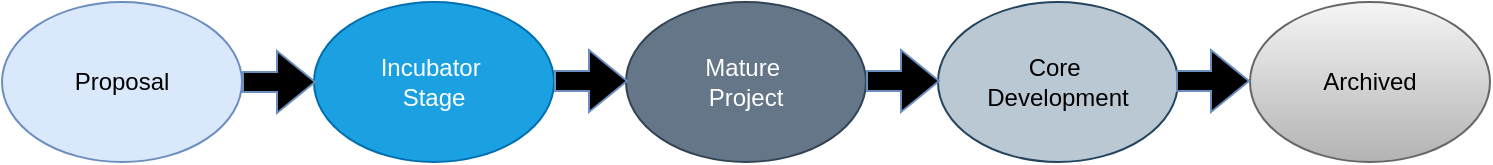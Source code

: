 <mxfile version="24.6.4" type="device">
  <diagram id="C5RBs43oDa-KdzZeNtuy" name="Page-1">
    <mxGraphModel dx="1434" dy="844" grid="0" gridSize="10" guides="1" tooltips="1" connect="1" arrows="1" fold="1" page="1" pageScale="1" pageWidth="827" pageHeight="1169" math="0" shadow="0">
      <root>
        <mxCell id="WIyWlLk6GJQsqaUBKTNV-0" />
        <mxCell id="WIyWlLk6GJQsqaUBKTNV-1" parent="WIyWlLk6GJQsqaUBKTNV-0" />
        <mxCell id="JdtZpGMuM-RNvXqqjZD5-0" value="Proposal" style="ellipse;whiteSpace=wrap;html=1;fillColor=#dae8fc;strokeColor=#6c8ebf;" vertex="1" parent="WIyWlLk6GJQsqaUBKTNV-1">
          <mxGeometry x="17" y="357" width="120" height="80" as="geometry" />
        </mxCell>
        <mxCell id="JdtZpGMuM-RNvXqqjZD5-6" value="" style="edgeStyle=orthogonalEdgeStyle;rounded=0;orthogonalLoop=1;jettySize=auto;html=1;" edge="1" parent="WIyWlLk6GJQsqaUBKTNV-1" source="JdtZpGMuM-RNvXqqjZD5-1" target="JdtZpGMuM-RNvXqqjZD5-0">
          <mxGeometry relative="1" as="geometry" />
        </mxCell>
        <mxCell id="JdtZpGMuM-RNvXqqjZD5-1" value="Incubator&amp;nbsp;&lt;div&gt;Stage&lt;/div&gt;" style="ellipse;whiteSpace=wrap;html=1;fillColor=#1ba1e2;fontColor=#ffffff;strokeColor=#006EAF;" vertex="1" parent="WIyWlLk6GJQsqaUBKTNV-1">
          <mxGeometry x="173" y="357" width="120" height="80" as="geometry" />
        </mxCell>
        <mxCell id="JdtZpGMuM-RNvXqqjZD5-13" value="" style="edgeStyle=orthogonalEdgeStyle;rounded=0;orthogonalLoop=1;jettySize=auto;html=1;" edge="1" parent="WIyWlLk6GJQsqaUBKTNV-1" source="JdtZpGMuM-RNvXqqjZD5-2">
          <mxGeometry relative="1" as="geometry">
            <mxPoint x="529" y="397" as="targetPoint" />
          </mxGeometry>
        </mxCell>
        <mxCell id="JdtZpGMuM-RNvXqqjZD5-2" value="Mature&amp;nbsp;&lt;div&gt;Project&lt;/div&gt;" style="ellipse;whiteSpace=wrap;html=1;fillColor=#647687;fontColor=#ffffff;strokeColor=#314354;" vertex="1" parent="WIyWlLk6GJQsqaUBKTNV-1">
          <mxGeometry x="329" y="357" width="120" height="80" as="geometry" />
        </mxCell>
        <mxCell id="JdtZpGMuM-RNvXqqjZD5-3" value="Core&amp;nbsp;&lt;div&gt;Development&lt;/div&gt;" style="ellipse;whiteSpace=wrap;html=1;fillColor=#bac8d3;strokeColor=#23445d;" vertex="1" parent="WIyWlLk6GJQsqaUBKTNV-1">
          <mxGeometry x="485" y="357" width="120" height="80" as="geometry" />
        </mxCell>
        <mxCell id="JdtZpGMuM-RNvXqqjZD5-4" value="Archived" style="ellipse;whiteSpace=wrap;html=1;fillColor=#f5f5f5;gradientColor=#b3b3b3;strokeColor=#666666;" vertex="1" parent="WIyWlLk6GJQsqaUBKTNV-1">
          <mxGeometry x="641" y="357" width="120" height="80" as="geometry" />
        </mxCell>
        <mxCell id="JdtZpGMuM-RNvXqqjZD5-5" value="" style="shape=flexArrow;endArrow=classic;html=1;rounded=0;exitX=1;exitY=0.5;exitDx=0;exitDy=0;fillColor=#000000;strokeColor=#6c8ebf;" edge="1" parent="WIyWlLk6GJQsqaUBKTNV-1" source="JdtZpGMuM-RNvXqqjZD5-0">
          <mxGeometry width="50" height="50" relative="1" as="geometry">
            <mxPoint x="516" y="458" as="sourcePoint" />
            <mxPoint x="174" y="397" as="targetPoint" />
          </mxGeometry>
        </mxCell>
        <mxCell id="JdtZpGMuM-RNvXqqjZD5-8" value="" style="shape=flexArrow;endArrow=classic;html=1;rounded=0;exitX=1;exitY=0.5;exitDx=0;exitDy=0;fillColor=#000000;strokeColor=#6c8ebf;" edge="1" parent="WIyWlLk6GJQsqaUBKTNV-1">
          <mxGeometry width="50" height="50" relative="1" as="geometry">
            <mxPoint x="449" y="396.5" as="sourcePoint" />
            <mxPoint x="486" y="396.5" as="targetPoint" />
          </mxGeometry>
        </mxCell>
        <mxCell id="JdtZpGMuM-RNvXqqjZD5-9" value="" style="shape=flexArrow;endArrow=classic;html=1;rounded=0;exitX=1;exitY=0.5;exitDx=0;exitDy=0;fillColor=#000000;strokeColor=#6c8ebf;" edge="1" parent="WIyWlLk6GJQsqaUBKTNV-1">
          <mxGeometry width="50" height="50" relative="1" as="geometry">
            <mxPoint x="604" y="396.5" as="sourcePoint" />
            <mxPoint x="641" y="396.5" as="targetPoint" />
          </mxGeometry>
        </mxCell>
        <mxCell id="JdtZpGMuM-RNvXqqjZD5-11" value="" style="shape=flexArrow;endArrow=classic;html=1;rounded=0;exitX=1;exitY=0.5;exitDx=0;exitDy=0;fillColor=#000000;strokeColor=#6c8ebf;" edge="1" parent="WIyWlLk6GJQsqaUBKTNV-1">
          <mxGeometry width="50" height="50" relative="1" as="geometry">
            <mxPoint x="293" y="396.5" as="sourcePoint" />
            <mxPoint x="330" y="396.5" as="targetPoint" />
          </mxGeometry>
        </mxCell>
      </root>
    </mxGraphModel>
  </diagram>
</mxfile>
